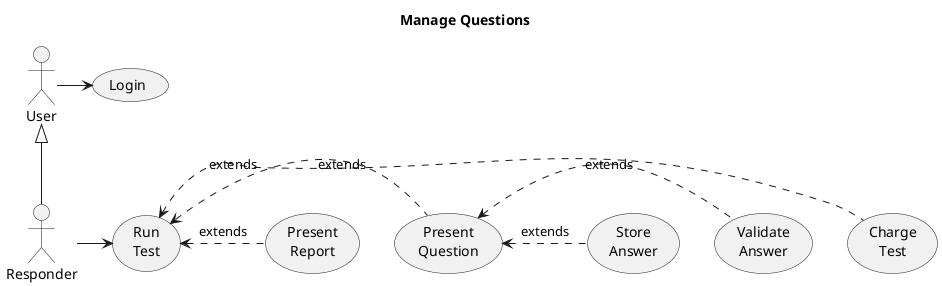 @startuml
title <b>Manage Questions</b>

:Responder: as Responder

(Run\nTest) as (Run)
(Charge\nTest) as (Charge)
(Present\nQuestion) as (PresentQ)
(Present\nReport) as (PresentR)

(Validate\nAnswer) as (ValidateA)
(Store\nAnswer) as (StoreA)

User <|-- Responder
User -> (Login)

Responder -> (Run)
(Run) <. (Charge): extends
(Run) <. (PresentQ): extends
(Run) <. (PresentR): extends

(PresentQ) <. (ValidateA): extends
(PresentQ) <. (StoreA): extends


@enduml
